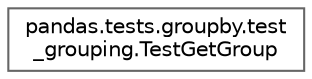 digraph "Graphical Class Hierarchy"
{
 // LATEX_PDF_SIZE
  bgcolor="transparent";
  edge [fontname=Helvetica,fontsize=10,labelfontname=Helvetica,labelfontsize=10];
  node [fontname=Helvetica,fontsize=10,shape=box,height=0.2,width=0.4];
  rankdir="LR";
  Node0 [id="Node000000",label="pandas.tests.groupby.test\l_grouping.TestGetGroup",height=0.2,width=0.4,color="grey40", fillcolor="white", style="filled",URL="$d5/dfa/classpandas_1_1tests_1_1groupby_1_1test__grouping_1_1TestGetGroup.html",tooltip=" "];
}
